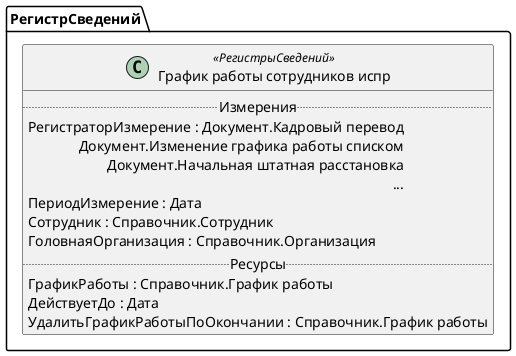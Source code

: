 ﻿@startuml ГрафикРаботыСотрудниковИспр
'!include templates.wsd
'..\include templates.wsd
class РегистрСведений.ГрафикРаботыСотрудниковИспр as "График работы сотрудников испр" <<РегистрыСведений>>
{
..Измерения..
РегистраторИзмерение : Документ.Кадровый перевод\rДокумент.Изменение графика работы списком\rДокумент.Начальная штатная расстановка\r...
ПериодИзмерение : Дата
Сотрудник : Справочник.Сотрудник
ГоловнаяОрганизация : Справочник.Организация
..Ресурсы..
ГрафикРаботы : Справочник.График работы
ДействуетДо : Дата
УдалитьГрафикРаботыПоОкончании : Справочник.График работы
}
@enduml
